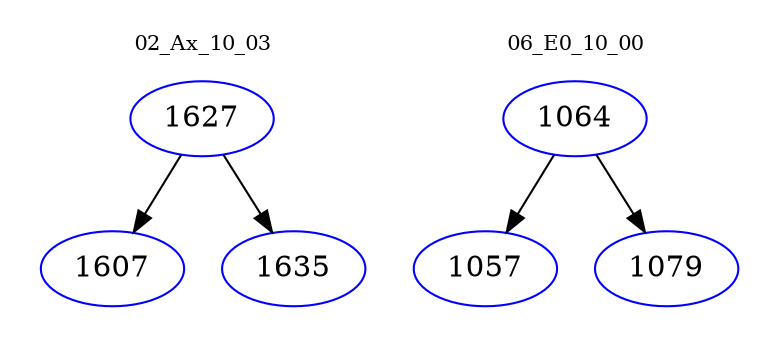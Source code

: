 digraph{
subgraph cluster_0 {
color = white
label = "02_Ax_10_03";
fontsize=10;
T0_1627 [label="1627", color="blue"]
T0_1627 -> T0_1607 [color="black"]
T0_1607 [label="1607", color="blue"]
T0_1627 -> T0_1635 [color="black"]
T0_1635 [label="1635", color="blue"]
}
subgraph cluster_1 {
color = white
label = "06_E0_10_00";
fontsize=10;
T1_1064 [label="1064", color="blue"]
T1_1064 -> T1_1057 [color="black"]
T1_1057 [label="1057", color="blue"]
T1_1064 -> T1_1079 [color="black"]
T1_1079 [label="1079", color="blue"]
}
}
